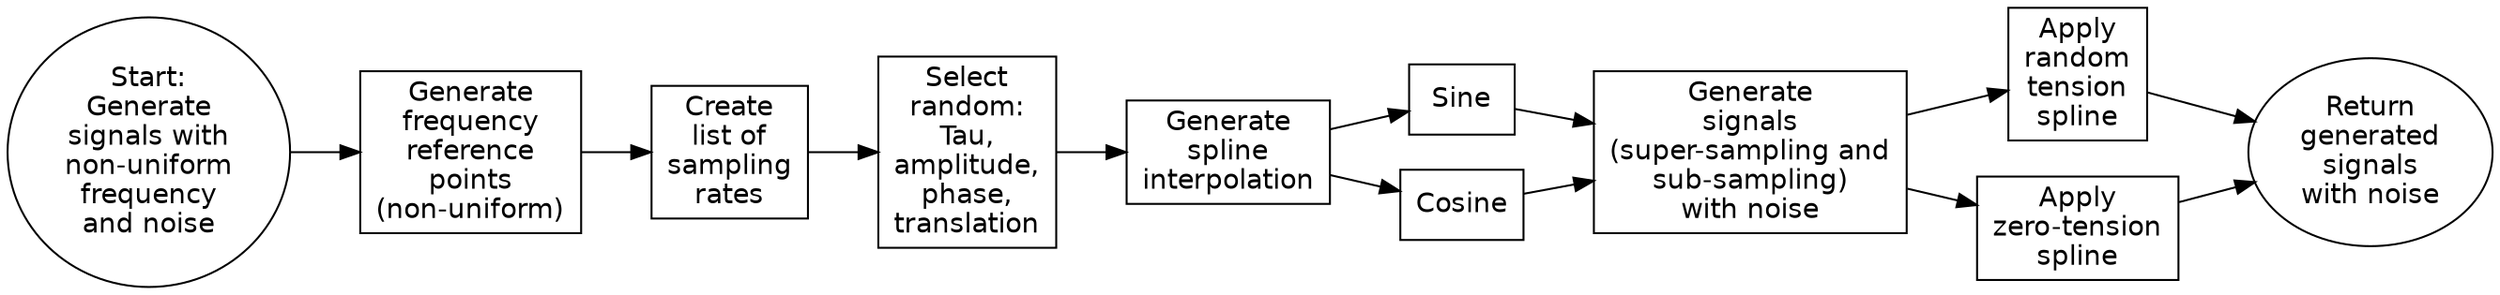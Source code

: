 digraph generate_signal_list_with_nu_high_frequency {
    rankdir=LR; // Layout from left to right
    node [shape=box, fontname="Helvetica", fontsize=14]; // Standard node style

    // Start node
    Start [label="Start:\nGenerate\nsignals with\nnon-uniform\nfrequency\nand noise", shape=ellipse];

    // Step 1: Generate frequency reference points
    A1 [label="Generate\nfrequency\nreference\npoints\n(non-uniform)"];

    // Step 2: Create list of vectors for different sampling rates
    B1 [label="Create\nlist of\nsampling\nrates"];

    // Step 3: Randomly select parameters (tau, amplitude, etc.)
    C1 [label="Select\nrandom:\nTau,\namplitude,\nphase,\ntranslation"];

    // Step 4: Generate spline interpolation
    D1 [label="Generate\nspline\ninterpolation"];

    // Decision for sine or cosine
    E1 [label="Sine"];
    E2 [label="Cosine"];

    // Step 5: Generate signal and noise
    F1 [label="Generate\nsignals\n(super-sampling and\nsub-sampling)\nwith noise"];

    // Step 6: Apply splines with or without tension
    G1 [label="Apply\nrandom\ntension\nspline"];
    G2 [label="Apply\nzero-tension\nspline"];

    // End node
    End [label="Return\ngenerated\nsignals\nwith noise", shape=ellipse];

    // Connections
    Start -> A1;
    A1 -> B1;
    B1 -> C1;
    C1 -> D1;
    D1 -> E1;
    D1 -> E2;
    E1 -> F1;
    E2 -> F1;
    F1 -> G1;
    F1 -> G2;
    G1 -> End;
    G2 -> End;
}

